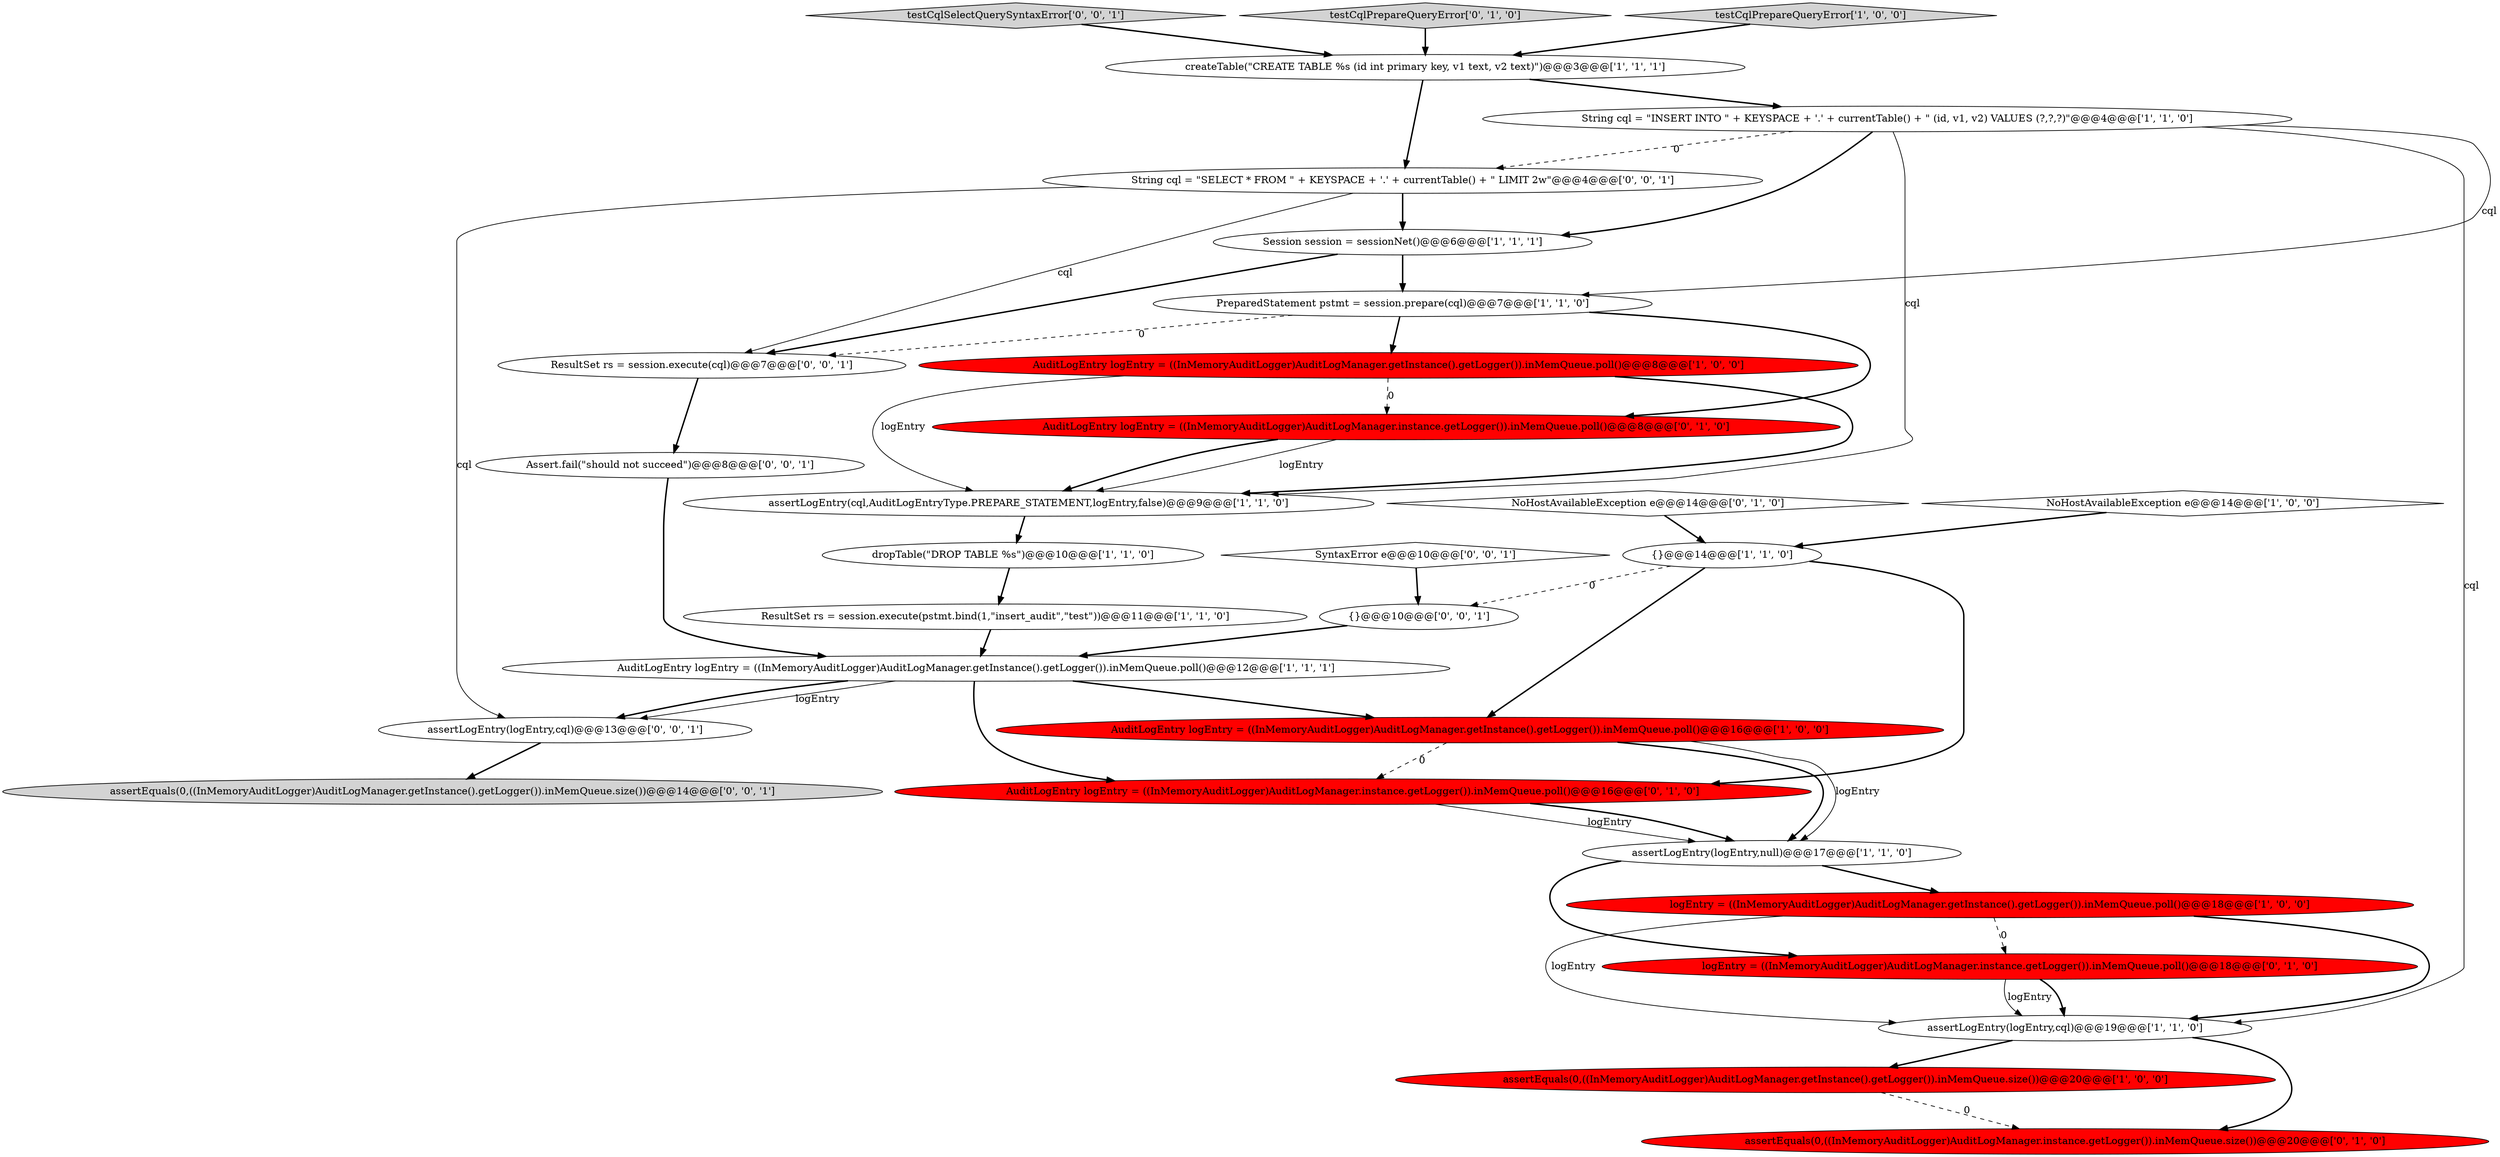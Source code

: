 digraph {
9 [style = filled, label = "assertLogEntry(cql,AuditLogEntryType.PREPARE_STATEMENT,logEntry,false)@@@9@@@['1', '1', '0']", fillcolor = white, shape = ellipse image = "AAA0AAABBB1BBB"];
14 [style = filled, label = "dropTable(\"DROP TABLE %s\")@@@10@@@['1', '1', '0']", fillcolor = white, shape = ellipse image = "AAA0AAABBB1BBB"];
18 [style = filled, label = "AuditLogEntry logEntry = ((InMemoryAuditLogger)AuditLogManager.instance.getLogger()).inMemQueue.poll()@@@16@@@['0', '1', '0']", fillcolor = red, shape = ellipse image = "AAA1AAABBB2BBB"];
1 [style = filled, label = "String cql = \"INSERT INTO \" + KEYSPACE + '.' + currentTable() + \" (id, v1, v2) VALUES (?,?,?)\"@@@4@@@['1', '1', '0']", fillcolor = white, shape = ellipse image = "AAA0AAABBB1BBB"];
7 [style = filled, label = "assertEquals(0,((InMemoryAuditLogger)AuditLogManager.getInstance().getLogger()).inMemQueue.size())@@@20@@@['1', '0', '0']", fillcolor = red, shape = ellipse image = "AAA1AAABBB1BBB"];
29 [style = filled, label = "SyntaxError e@@@10@@@['0', '0', '1']", fillcolor = white, shape = diamond image = "AAA0AAABBB3BBB"];
4 [style = filled, label = "AuditLogEntry logEntry = ((InMemoryAuditLogger)AuditLogManager.getInstance().getLogger()).inMemQueue.poll()@@@12@@@['1', '1', '1']", fillcolor = white, shape = ellipse image = "AAA0AAABBB1BBB"];
25 [style = filled, label = "Assert.fail(\"should not succeed\")@@@8@@@['0', '0', '1']", fillcolor = white, shape = ellipse image = "AAA0AAABBB3BBB"];
23 [style = filled, label = "assertEquals(0,((InMemoryAuditLogger)AuditLogManager.getInstance().getLogger()).inMemQueue.size())@@@14@@@['0', '0', '1']", fillcolor = lightgray, shape = ellipse image = "AAA0AAABBB3BBB"];
15 [style = filled, label = "AuditLogEntry logEntry = ((InMemoryAuditLogger)AuditLogManager.getInstance().getLogger()).inMemQueue.poll()@@@16@@@['1', '0', '0']", fillcolor = red, shape = ellipse image = "AAA1AAABBB1BBB"];
30 [style = filled, label = "{}@@@10@@@['0', '0', '1']", fillcolor = white, shape = ellipse image = "AAA0AAABBB3BBB"];
17 [style = filled, label = "AuditLogEntry logEntry = ((InMemoryAuditLogger)AuditLogManager.instance.getLogger()).inMemQueue.poll()@@@8@@@['0', '1', '0']", fillcolor = red, shape = ellipse image = "AAA1AAABBB2BBB"];
2 [style = filled, label = "Session session = sessionNet()@@@6@@@['1', '1', '1']", fillcolor = white, shape = ellipse image = "AAA0AAABBB1BBB"];
28 [style = filled, label = "ResultSet rs = session.execute(cql)@@@7@@@['0', '0', '1']", fillcolor = white, shape = ellipse image = "AAA0AAABBB3BBB"];
26 [style = filled, label = "testCqlSelectQuerySyntaxError['0', '0', '1']", fillcolor = lightgray, shape = diamond image = "AAA0AAABBB3BBB"];
0 [style = filled, label = "NoHostAvailableException e@@@14@@@['1', '0', '0']", fillcolor = white, shape = diamond image = "AAA0AAABBB1BBB"];
27 [style = filled, label = "assertLogEntry(logEntry,cql)@@@13@@@['0', '0', '1']", fillcolor = white, shape = ellipse image = "AAA0AAABBB3BBB"];
11 [style = filled, label = "{}@@@14@@@['1', '1', '0']", fillcolor = white, shape = ellipse image = "AAA0AAABBB1BBB"];
13 [style = filled, label = "logEntry = ((InMemoryAuditLogger)AuditLogManager.getInstance().getLogger()).inMemQueue.poll()@@@18@@@['1', '0', '0']", fillcolor = red, shape = ellipse image = "AAA1AAABBB1BBB"];
10 [style = filled, label = "assertLogEntry(logEntry,cql)@@@19@@@['1', '1', '0']", fillcolor = white, shape = ellipse image = "AAA0AAABBB1BBB"];
8 [style = filled, label = "createTable(\"CREATE TABLE %s (id int primary key, v1 text, v2 text)\")@@@3@@@['1', '1', '1']", fillcolor = white, shape = ellipse image = "AAA0AAABBB1BBB"];
16 [style = filled, label = "AuditLogEntry logEntry = ((InMemoryAuditLogger)AuditLogManager.getInstance().getLogger()).inMemQueue.poll()@@@8@@@['1', '0', '0']", fillcolor = red, shape = ellipse image = "AAA1AAABBB1BBB"];
6 [style = filled, label = "assertLogEntry(logEntry,null)@@@17@@@['1', '1', '0']", fillcolor = white, shape = ellipse image = "AAA0AAABBB1BBB"];
24 [style = filled, label = "String cql = \"SELECT * FROM \" + KEYSPACE + '.' + currentTable() + \" LIMIT 2w\"@@@4@@@['0', '0', '1']", fillcolor = white, shape = ellipse image = "AAA0AAABBB3BBB"];
21 [style = filled, label = "testCqlPrepareQueryError['0', '1', '0']", fillcolor = lightgray, shape = diamond image = "AAA0AAABBB2BBB"];
22 [style = filled, label = "NoHostAvailableException e@@@14@@@['0', '1', '0']", fillcolor = white, shape = diamond image = "AAA0AAABBB2BBB"];
19 [style = filled, label = "logEntry = ((InMemoryAuditLogger)AuditLogManager.instance.getLogger()).inMemQueue.poll()@@@18@@@['0', '1', '0']", fillcolor = red, shape = ellipse image = "AAA1AAABBB2BBB"];
20 [style = filled, label = "assertEquals(0,((InMemoryAuditLogger)AuditLogManager.instance.getLogger()).inMemQueue.size())@@@20@@@['0', '1', '0']", fillcolor = red, shape = ellipse image = "AAA1AAABBB2BBB"];
3 [style = filled, label = "PreparedStatement pstmt = session.prepare(cql)@@@7@@@['1', '1', '0']", fillcolor = white, shape = ellipse image = "AAA0AAABBB1BBB"];
5 [style = filled, label = "ResultSet rs = session.execute(pstmt.bind(1,\"insert_audit\",\"test\"))@@@11@@@['1', '1', '0']", fillcolor = white, shape = ellipse image = "AAA0AAABBB1BBB"];
12 [style = filled, label = "testCqlPrepareQueryError['1', '0', '0']", fillcolor = lightgray, shape = diamond image = "AAA0AAABBB1BBB"];
13->10 [style = bold, label=""];
18->6 [style = solid, label="logEntry"];
24->28 [style = solid, label="cql"];
4->27 [style = solid, label="logEntry"];
10->20 [style = bold, label=""];
3->28 [style = dashed, label="0"];
24->2 [style = bold, label=""];
29->30 [style = bold, label=""];
17->9 [style = bold, label=""];
2->3 [style = bold, label=""];
4->15 [style = bold, label=""];
15->18 [style = dashed, label="0"];
21->8 [style = bold, label=""];
25->4 [style = bold, label=""];
0->11 [style = bold, label=""];
7->20 [style = dashed, label="0"];
19->10 [style = bold, label=""];
13->10 [style = solid, label="logEntry"];
15->6 [style = bold, label=""];
4->18 [style = bold, label=""];
26->8 [style = bold, label=""];
6->19 [style = bold, label=""];
17->9 [style = solid, label="logEntry"];
3->16 [style = bold, label=""];
13->19 [style = dashed, label="0"];
1->3 [style = solid, label="cql"];
10->7 [style = bold, label=""];
11->18 [style = bold, label=""];
11->15 [style = bold, label=""];
19->10 [style = solid, label="logEntry"];
8->1 [style = bold, label=""];
15->6 [style = solid, label="logEntry"];
18->6 [style = bold, label=""];
1->24 [style = dashed, label="0"];
12->8 [style = bold, label=""];
30->4 [style = bold, label=""];
6->13 [style = bold, label=""];
5->4 [style = bold, label=""];
4->27 [style = bold, label=""];
9->14 [style = bold, label=""];
1->10 [style = solid, label="cql"];
28->25 [style = bold, label=""];
16->9 [style = solid, label="logEntry"];
3->17 [style = bold, label=""];
1->9 [style = solid, label="cql"];
27->23 [style = bold, label=""];
1->2 [style = bold, label=""];
16->17 [style = dashed, label="0"];
11->30 [style = dashed, label="0"];
24->27 [style = solid, label="cql"];
2->28 [style = bold, label=""];
22->11 [style = bold, label=""];
16->9 [style = bold, label=""];
14->5 [style = bold, label=""];
8->24 [style = bold, label=""];
}
